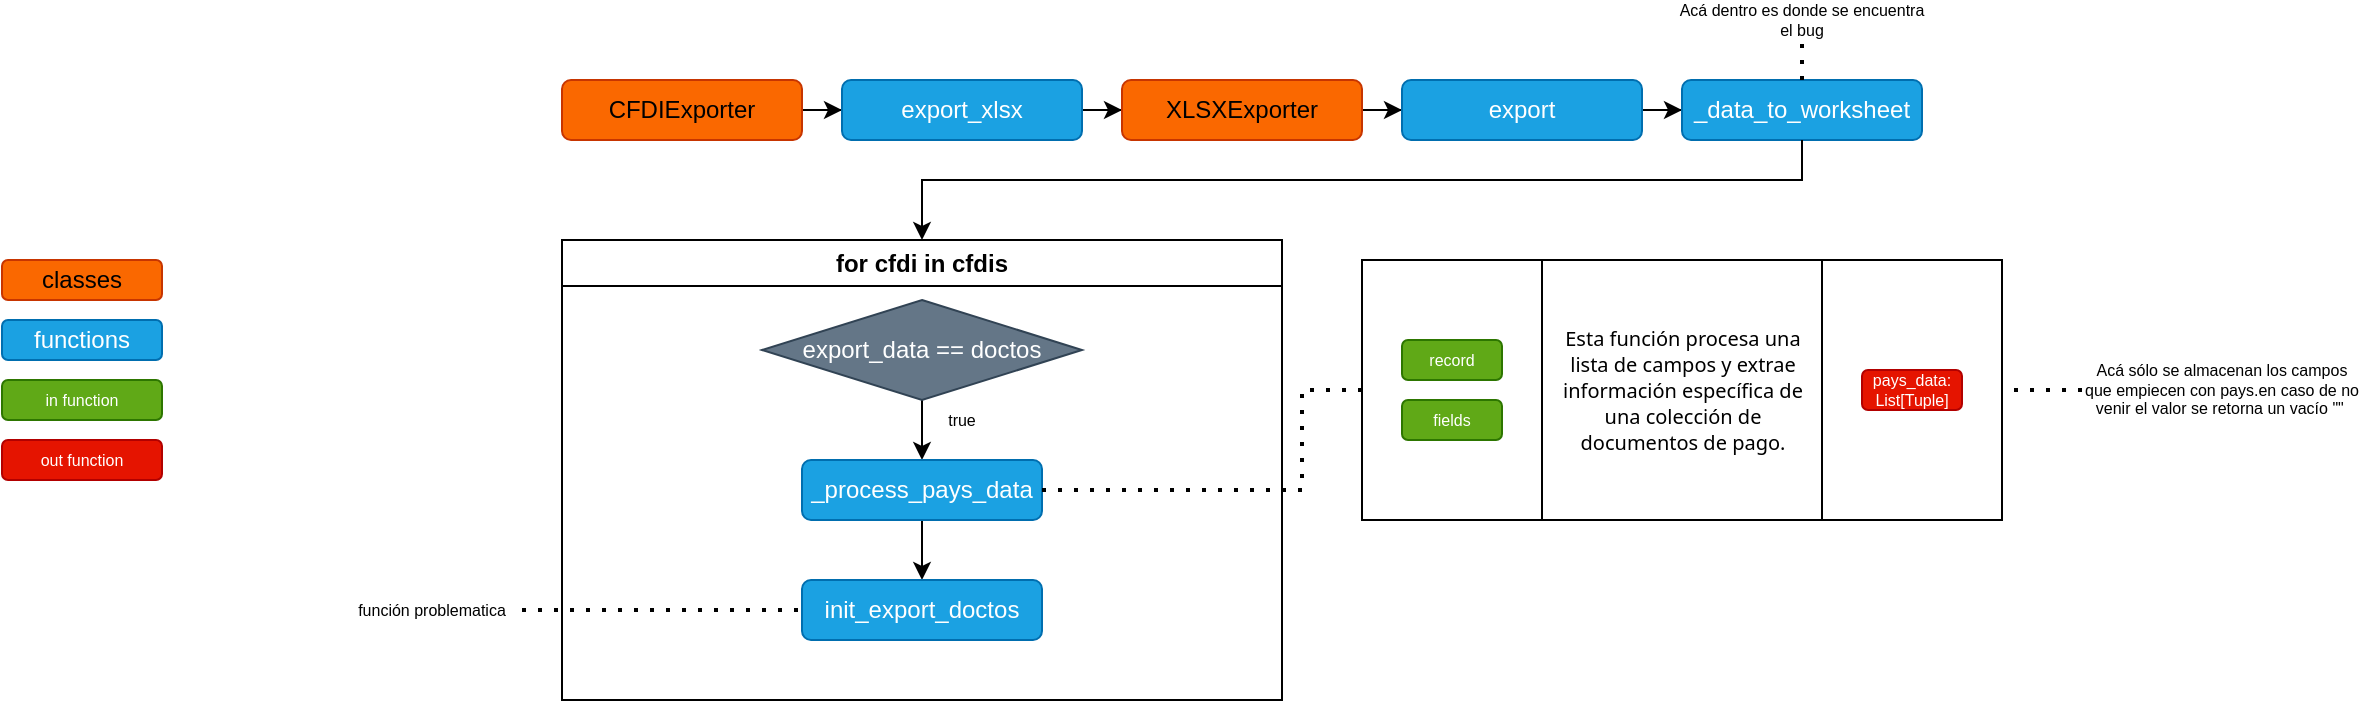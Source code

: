 <mxfile version="27.2.0">
  <diagram name="Page-1" id="I5MCaSXjaXYVF67nnNgN">
    <mxGraphModel dx="2158" dy="820" grid="1" gridSize="10" guides="1" tooltips="1" connect="1" arrows="1" fold="1" page="0" pageScale="1" pageWidth="850" pageHeight="1100" math="0" shadow="0">
      <root>
        <mxCell id="0" />
        <mxCell id="1" parent="0" />
        <mxCell id="tpLxBPLL0TURWIFqKiSM-3" value="" style="edgeStyle=orthogonalEdgeStyle;rounded=0;orthogonalLoop=1;jettySize=auto;html=1;" edge="1" parent="1" source="tpLxBPLL0TURWIFqKiSM-1" target="tpLxBPLL0TURWIFqKiSM-2">
          <mxGeometry relative="1" as="geometry" />
        </mxCell>
        <mxCell id="tpLxBPLL0TURWIFqKiSM-1" value="CFDIExporter" style="rounded=1;whiteSpace=wrap;html=1;fillColor=#fa6800;fontColor=light-dark(#000000,#000000);strokeColor=#C73500;" vertex="1" parent="1">
          <mxGeometry x="-480" y="360" width="120" height="30" as="geometry" />
        </mxCell>
        <mxCell id="tpLxBPLL0TURWIFqKiSM-5" value="" style="edgeStyle=orthogonalEdgeStyle;rounded=0;orthogonalLoop=1;jettySize=auto;html=1;" edge="1" parent="1" source="tpLxBPLL0TURWIFqKiSM-2" target="tpLxBPLL0TURWIFqKiSM-4">
          <mxGeometry relative="1" as="geometry" />
        </mxCell>
        <mxCell id="tpLxBPLL0TURWIFqKiSM-2" value="export_xlsx" style="whiteSpace=wrap;html=1;rounded=1;fillColor=#1ba1e2;fontColor=#ffffff;strokeColor=#006EAF;" vertex="1" parent="1">
          <mxGeometry x="-340" y="360" width="120" height="30" as="geometry" />
        </mxCell>
        <mxCell id="tpLxBPLL0TURWIFqKiSM-11" value="" style="edgeStyle=orthogonalEdgeStyle;rounded=0;orthogonalLoop=1;jettySize=auto;html=1;" edge="1" parent="1" source="tpLxBPLL0TURWIFqKiSM-4" target="tpLxBPLL0TURWIFqKiSM-10">
          <mxGeometry relative="1" as="geometry" />
        </mxCell>
        <mxCell id="tpLxBPLL0TURWIFqKiSM-4" value="XLSXExporter" style="whiteSpace=wrap;html=1;rounded=1;fillColor=#fa6800;fontColor=light-dark(#000000,#000000);strokeColor=#C73500;" vertex="1" parent="1">
          <mxGeometry x="-200" y="360" width="120" height="30" as="geometry" />
        </mxCell>
        <mxCell id="tpLxBPLL0TURWIFqKiSM-7" value="functions" style="rounded=1;whiteSpace=wrap;html=1;fillColor=#1ba1e2;fontColor=#ffffff;strokeColor=#006EAF;" vertex="1" parent="1">
          <mxGeometry x="-760" y="480" width="80" height="20" as="geometry" />
        </mxCell>
        <mxCell id="tpLxBPLL0TURWIFqKiSM-8" value="classes" style="rounded=1;whiteSpace=wrap;html=1;fillColor=#fa6800;strokeColor=#C73500;fontColor=light-dark(#000000,#080808);" vertex="1" parent="1">
          <mxGeometry x="-760" y="450" width="80" height="20" as="geometry" />
        </mxCell>
        <mxCell id="tpLxBPLL0TURWIFqKiSM-13" value="" style="edgeStyle=orthogonalEdgeStyle;rounded=0;orthogonalLoop=1;jettySize=auto;html=1;" edge="1" parent="1" source="tpLxBPLL0TURWIFqKiSM-10" target="tpLxBPLL0TURWIFqKiSM-12">
          <mxGeometry relative="1" as="geometry" />
        </mxCell>
        <mxCell id="tpLxBPLL0TURWIFqKiSM-10" value="export" style="whiteSpace=wrap;html=1;fillColor=#1ba1e2;strokeColor=#006EAF;fontColor=#ffffff;rounded=1;" vertex="1" parent="1">
          <mxGeometry x="-60" y="360" width="120" height="30" as="geometry" />
        </mxCell>
        <mxCell id="tpLxBPLL0TURWIFqKiSM-12" value="_data_to_worksheet" style="whiteSpace=wrap;html=1;fillColor=#1ba1e2;strokeColor=#006EAF;fontColor=#ffffff;rounded=1;" vertex="1" parent="1">
          <mxGeometry x="80" y="360" width="120" height="30" as="geometry" />
        </mxCell>
        <mxCell id="tpLxBPLL0TURWIFqKiSM-14" value="" style="endArrow=none;dashed=1;html=1;dashPattern=1 3;strokeWidth=2;rounded=0;exitX=0.5;exitY=0;exitDx=0;exitDy=0;fontColor=light-dark(#000000,#8A8A8A);strokeColor=light-dark(#000000,#8A8A8A);" edge="1" parent="1" source="tpLxBPLL0TURWIFqKiSM-12" target="tpLxBPLL0TURWIFqKiSM-15">
          <mxGeometry width="50" height="50" relative="1" as="geometry">
            <mxPoint x="-160" y="430" as="sourcePoint" />
            <mxPoint x="-210" y="470" as="targetPoint" />
          </mxGeometry>
        </mxCell>
        <mxCell id="tpLxBPLL0TURWIFqKiSM-15" value="Acá dentro es donde se encuentra el bug" style="text;html=1;align=center;verticalAlign=middle;whiteSpace=wrap;rounded=0;fontSize=8;fontColor=light-dark(#000000,#8A8A8A);" vertex="1" parent="1">
          <mxGeometry x="75" y="320" width="130" height="20" as="geometry" />
        </mxCell>
        <mxCell id="tpLxBPLL0TURWIFqKiSM-18" value="" style="endArrow=classic;html=1;rounded=0;exitX=0.5;exitY=1;exitDx=0;exitDy=0;entryX=0.5;entryY=0;entryDx=0;entryDy=0;" edge="1" parent="1" source="tpLxBPLL0TURWIFqKiSM-12" target="tpLxBPLL0TURWIFqKiSM-19">
          <mxGeometry width="50" height="50" relative="1" as="geometry">
            <mxPoint x="-140" y="500" as="sourcePoint" />
            <mxPoint x="220" y="375" as="targetPoint" />
            <Array as="points">
              <mxPoint x="140" y="410" />
              <mxPoint x="-300" y="410" />
            </Array>
          </mxGeometry>
        </mxCell>
        <mxCell id="tpLxBPLL0TURWIFqKiSM-19" value="for cfdi in cfdis" style="swimlane;whiteSpace=wrap;html=1;" vertex="1" parent="1">
          <mxGeometry x="-480" y="440" width="360" height="230" as="geometry">
            <mxRectangle x="220" y="330" width="120" height="30" as="alternateBounds" />
          </mxGeometry>
        </mxCell>
        <mxCell id="tpLxBPLL0TURWIFqKiSM-24" value="" style="edgeStyle=orthogonalEdgeStyle;rounded=0;orthogonalLoop=1;jettySize=auto;html=1;" edge="1" parent="tpLxBPLL0TURWIFqKiSM-19" source="tpLxBPLL0TURWIFqKiSM-22" target="tpLxBPLL0TURWIFqKiSM-23">
          <mxGeometry relative="1" as="geometry" />
        </mxCell>
        <mxCell id="tpLxBPLL0TURWIFqKiSM-22" value="export_data == doctos" style="rhombus;whiteSpace=wrap;html=1;fillColor=#647687;fontColor=#ffffff;strokeColor=#314354;" vertex="1" parent="tpLxBPLL0TURWIFqKiSM-19">
          <mxGeometry x="100" y="30" width="160" height="50" as="geometry" />
        </mxCell>
        <mxCell id="tpLxBPLL0TURWIFqKiSM-27" value="" style="edgeStyle=orthogonalEdgeStyle;rounded=0;orthogonalLoop=1;jettySize=auto;html=1;" edge="1" parent="tpLxBPLL0TURWIFqKiSM-19" source="tpLxBPLL0TURWIFqKiSM-23" target="tpLxBPLL0TURWIFqKiSM-26">
          <mxGeometry relative="1" as="geometry" />
        </mxCell>
        <mxCell id="tpLxBPLL0TURWIFqKiSM-23" value="_process_pays_data" style="rounded=1;whiteSpace=wrap;html=1;fillColor=#1ba1e2;strokeColor=#006EAF;fontColor=#ffffff;" vertex="1" parent="tpLxBPLL0TURWIFqKiSM-19">
          <mxGeometry x="120" y="110" width="120" height="30" as="geometry" />
        </mxCell>
        <mxCell id="tpLxBPLL0TURWIFqKiSM-25" value="true" style="text;html=1;align=center;verticalAlign=middle;whiteSpace=wrap;rounded=0;fontSize=8;fontColor=light-dark(#000000,#8A8A8A);" vertex="1" parent="tpLxBPLL0TURWIFqKiSM-19">
          <mxGeometry x="180" y="80" width="40" height="20" as="geometry" />
        </mxCell>
        <mxCell id="tpLxBPLL0TURWIFqKiSM-26" value="init_export_doctos" style="whiteSpace=wrap;html=1;fillColor=#1ba1e2;strokeColor=#006EAF;fontColor=#ffffff;rounded=1;" vertex="1" parent="tpLxBPLL0TURWIFqKiSM-19">
          <mxGeometry x="120" y="170" width="120" height="30" as="geometry" />
        </mxCell>
        <mxCell id="tpLxBPLL0TURWIFqKiSM-28" value="" style="endArrow=none;dashed=1;html=1;dashPattern=1 3;strokeWidth=2;rounded=0;fontColor=light-dark(#000000,#8A8A8A);strokeColor=light-dark(#000000,#8A8A8A);entryX=1;entryY=0.5;entryDx=0;entryDy=0;exitX=0;exitY=0.5;exitDx=0;exitDy=0;" edge="1" parent="1" source="tpLxBPLL0TURWIFqKiSM-29" target="tpLxBPLL0TURWIFqKiSM-23">
          <mxGeometry width="50" height="50" relative="1" as="geometry">
            <mxPoint x="-100" y="565" as="sourcePoint" />
            <mxPoint x="-70" y="500" as="targetPoint" />
            <Array as="points">
              <mxPoint x="-110" y="515" />
              <mxPoint x="-110" y="565" />
            </Array>
          </mxGeometry>
        </mxCell>
        <mxCell id="tpLxBPLL0TURWIFqKiSM-29" value="&lt;span style=&quot;font-family: &amp;quot;Segoe WPC&amp;quot;, &amp;quot;Segoe UI&amp;quot;, sans-serif; font-style: normal; font-variant-ligatures: normal; font-variant-caps: normal; font-weight: 400; letter-spacing: normal; text-align: left; text-indent: 0px; text-transform: none; word-spacing: 0px; -webkit-text-stroke-width: 0px; white-space: normal; text-decoration-thickness: initial; text-decoration-style: initial; text-decoration-color: initial; display: inline !important; float: none; color: light-dark(rgb(0, 0, 0), rgb(255, 255, 255));&quot;&gt;Esta función procesa una lista de campos y extrae información específica de una colección de documentos de pago.&lt;/span&gt;" style="shape=process;whiteSpace=wrap;html=1;backgroundOutline=1;size=0.28;strokeColor=light-dark(#000000,#8A8A8A);fontSize=10;" vertex="1" parent="1">
          <mxGeometry x="-80" y="450" width="320" height="130" as="geometry" />
        </mxCell>
        <mxCell id="tpLxBPLL0TURWIFqKiSM-30" value="record" style="rounded=1;whiteSpace=wrap;html=1;fillColor=#60a917;fontColor=light-dark(#FFFFFF,#FFFFFF);strokeColor=#2D7600;fontSize=8;" vertex="1" parent="1">
          <mxGeometry x="-60" y="490" width="50" height="20" as="geometry" />
        </mxCell>
        <mxCell id="tpLxBPLL0TURWIFqKiSM-31" value="fields" style="rounded=1;whiteSpace=wrap;html=1;fillColor=#60a917;fontColor=light-dark(#FFFFFF,#FFFFFF);strokeColor=#2D7600;fontSize=8;align=center;verticalAlign=middle;fontFamily=Helvetica;" vertex="1" parent="1">
          <mxGeometry x="-60" y="520" width="50" height="20" as="geometry" />
        </mxCell>
        <mxCell id="tpLxBPLL0TURWIFqKiSM-32" value="pays_data: List[Tuple]" style="rounded=1;whiteSpace=wrap;html=1;fillColor=light-dark(#E51400,#BA1A1A);fontColor=light-dark(#FFFFFF,#FCFCFC);strokeColor=#B20000;fontSize=8;" vertex="1" parent="1">
          <mxGeometry x="170" y="505" width="50" height="20" as="geometry" />
        </mxCell>
        <mxCell id="tpLxBPLL0TURWIFqKiSM-33" value="in function" style="rounded=1;whiteSpace=wrap;html=1;fillColor=#60a917;fontColor=light-dark(#FFFFFF,#FFFFFF);strokeColor=#2D7600;fontSize=8;" vertex="1" parent="1">
          <mxGeometry x="-760" y="510" width="80" height="20" as="geometry" />
        </mxCell>
        <mxCell id="tpLxBPLL0TURWIFqKiSM-34" value="out function" style="rounded=1;whiteSpace=wrap;html=1;fillColor=light-dark(#E51400,#BA1A1A);fontColor=light-dark(#FFFFFF,#F0F0F0);strokeColor=#B20000;fontSize=8;" vertex="1" parent="1">
          <mxGeometry x="-760" y="540" width="80" height="20" as="geometry" />
        </mxCell>
        <mxCell id="tpLxBPLL0TURWIFqKiSM-35" value="" style="endArrow=none;dashed=1;html=1;dashPattern=1 3;strokeWidth=2;rounded=0;entryX=1;entryY=0.5;entryDx=0;entryDy=0;strokeColor=light-dark(#000000,#8A8A8A);" edge="1" parent="1" target="tpLxBPLL0TURWIFqKiSM-29">
          <mxGeometry width="50" height="50" relative="1" as="geometry">
            <mxPoint x="280" y="515" as="sourcePoint" />
            <mxPoint x="-100" y="630" as="targetPoint" />
          </mxGeometry>
        </mxCell>
        <mxCell id="tpLxBPLL0TURWIFqKiSM-36" value="Acá sólo se almacenan los campos que empiecen con pays.en caso de no venir el valor se retorna un vacío &quot;&quot;&amp;nbsp;" style="text;html=1;align=center;verticalAlign=middle;whiteSpace=wrap;rounded=0;fontSize=8;fontColor=light-dark(#000000,#8A8A8A);" vertex="1" parent="1">
          <mxGeometry x="280" y="500" width="140" height="30" as="geometry" />
        </mxCell>
        <mxCell id="tpLxBPLL0TURWIFqKiSM-38" value="" style="endArrow=none;dashed=1;html=1;dashPattern=1 3;strokeWidth=2;rounded=0;entryX=0;entryY=0.5;entryDx=0;entryDy=0;fontColor=light-dark(#000000,#8A8A8A);strokeColor=light-dark(#000000,#8A8A8A);exitX=1;exitY=0.5;exitDx=0;exitDy=0;" edge="1" parent="1" source="tpLxBPLL0TURWIFqKiSM-39" target="tpLxBPLL0TURWIFqKiSM-26">
          <mxGeometry width="50" height="50" relative="1" as="geometry">
            <mxPoint x="-500" y="625" as="sourcePoint" />
            <mxPoint x="-340" y="610" as="targetPoint" />
          </mxGeometry>
        </mxCell>
        <mxCell id="tpLxBPLL0TURWIFqKiSM-39" value="función problematica" style="text;html=1;align=center;verticalAlign=middle;whiteSpace=wrap;rounded=0;fontSize=8;fontColor=light-dark(#000000,#8A8A8A);" vertex="1" parent="1">
          <mxGeometry x="-590" y="615" width="90" height="20" as="geometry" />
        </mxCell>
      </root>
    </mxGraphModel>
  </diagram>
</mxfile>
